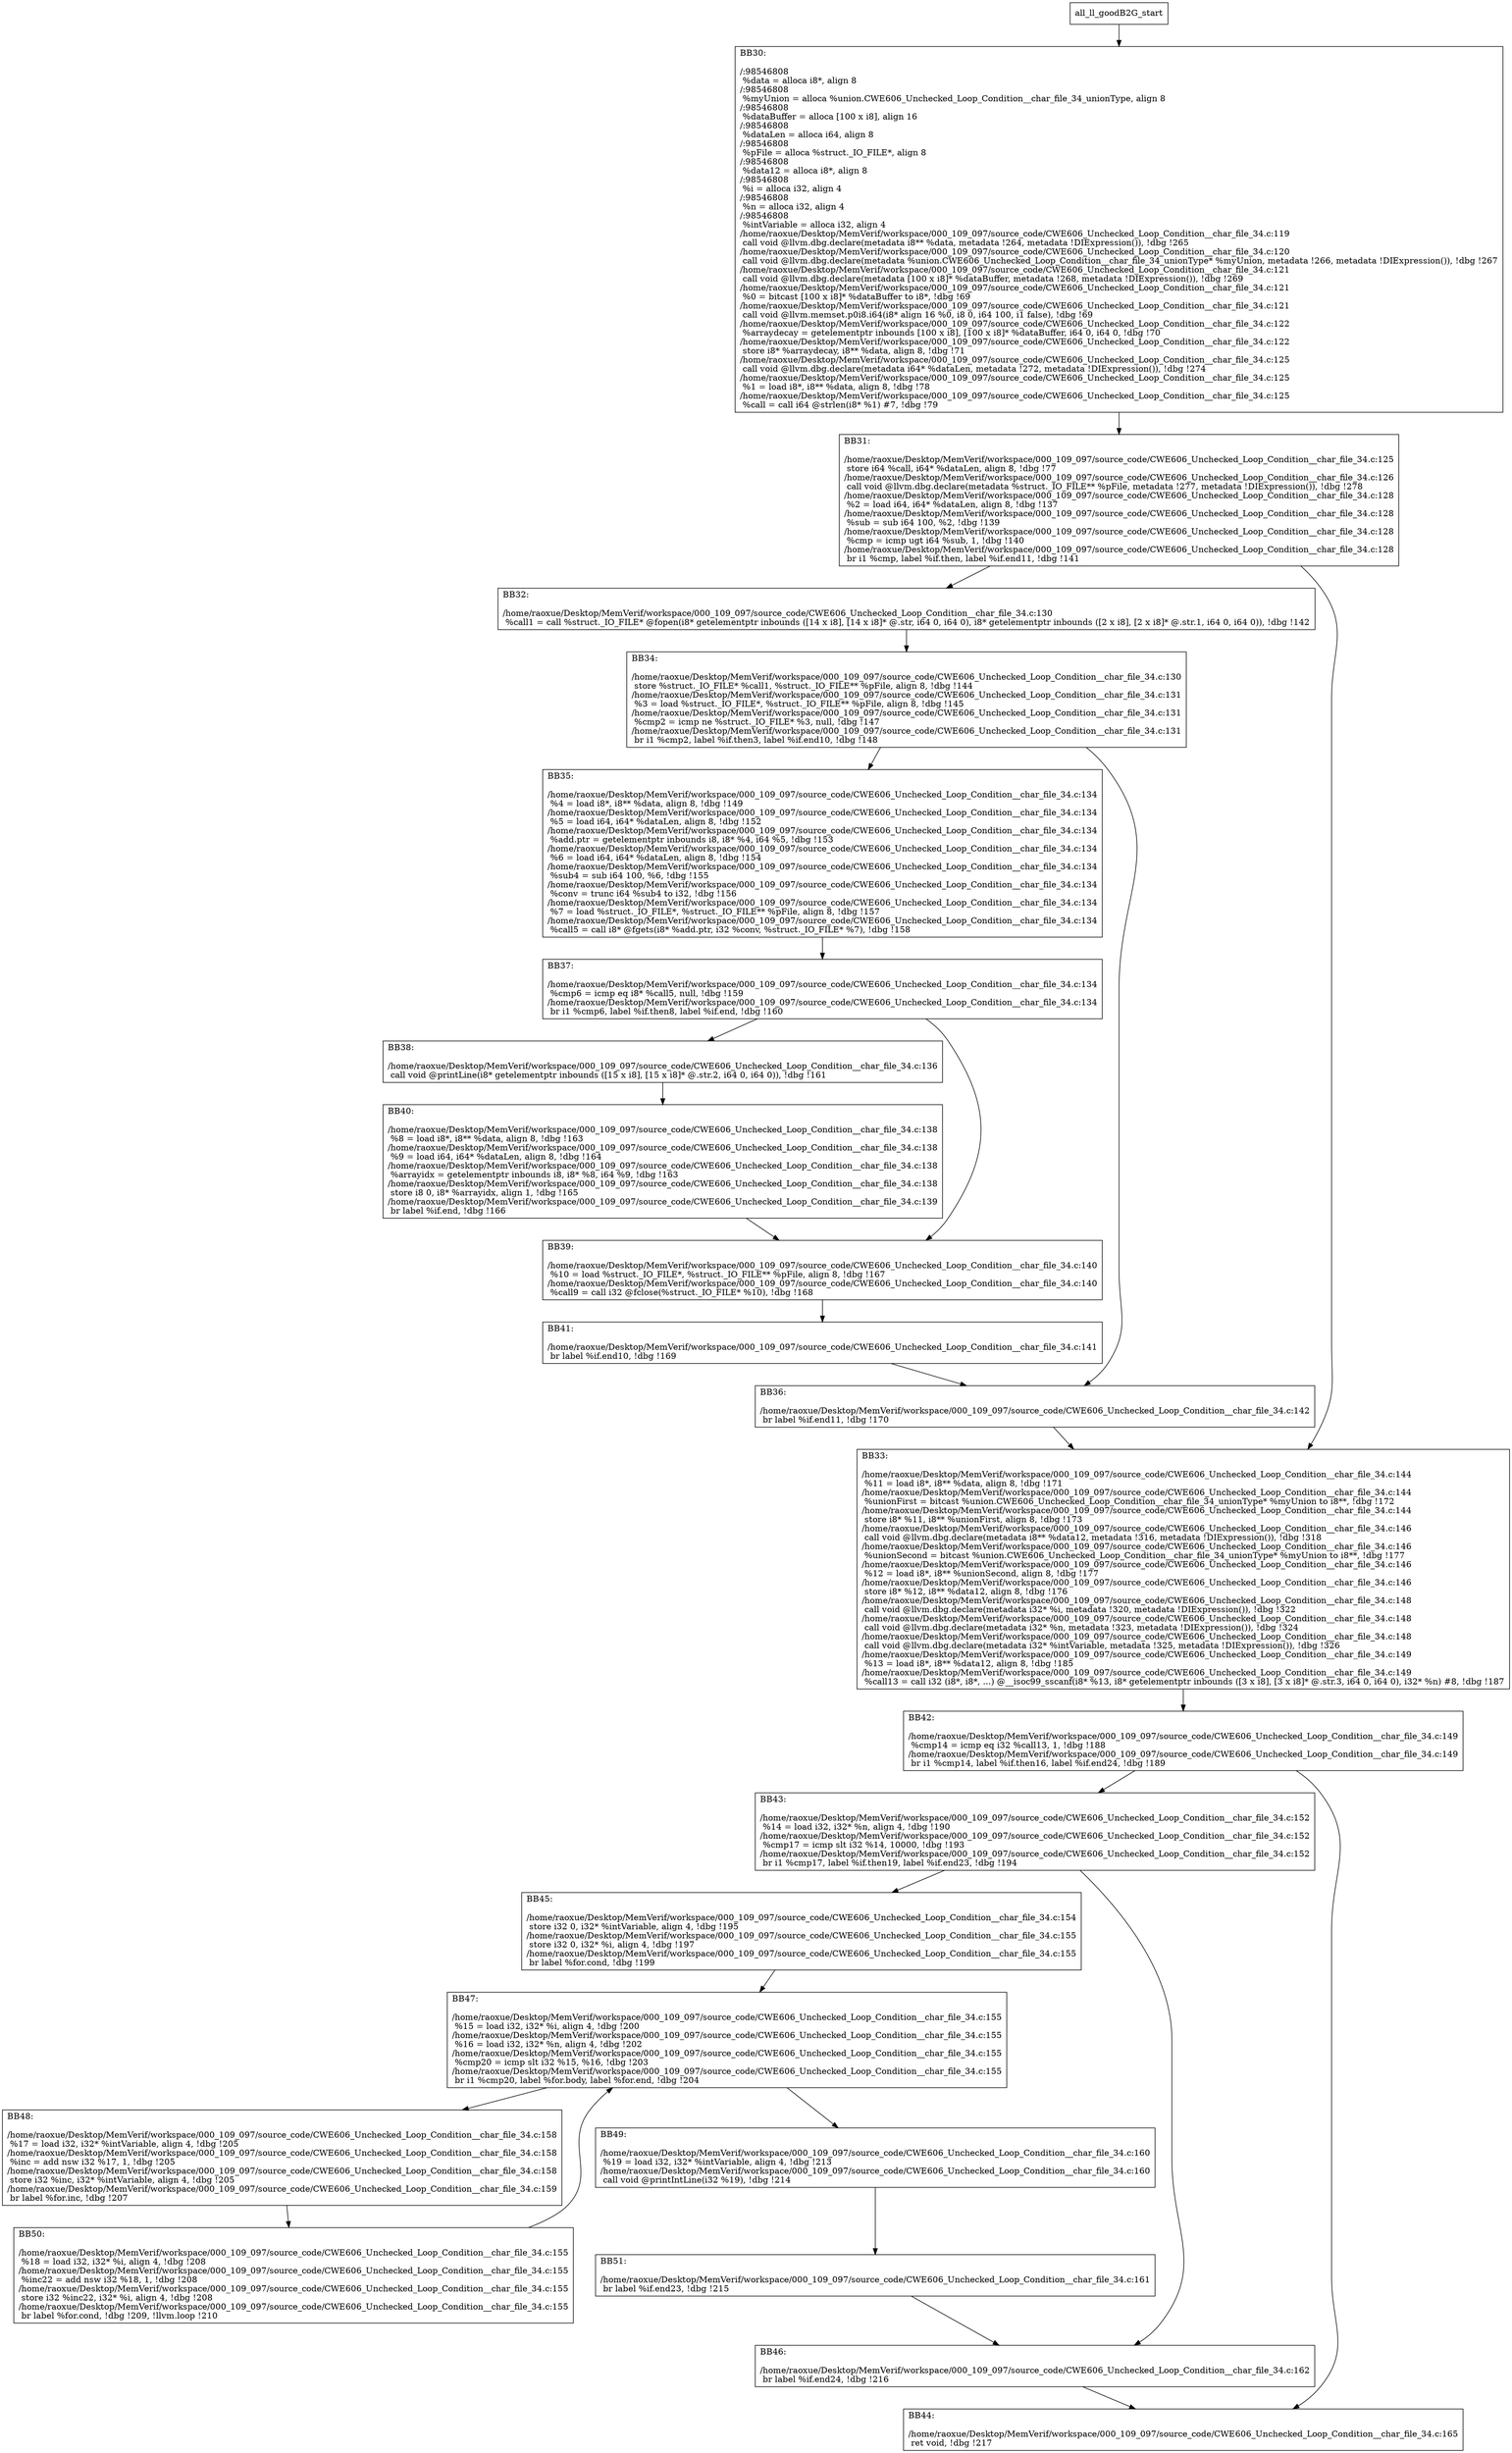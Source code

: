 digraph "CFG for'all_ll_goodB2G' function" {
	BBall_ll_goodB2G_start[shape=record,label="{all_ll_goodB2G_start}"];
	BBall_ll_goodB2G_start-> all_ll_goodB2GBB30;
	all_ll_goodB2GBB30 [shape=record, label="{BB30:\l\l/:98546808\l
  %data = alloca i8*, align 8\l
/:98546808\l
  %myUnion = alloca %union.CWE606_Unchecked_Loop_Condition__char_file_34_unionType, align 8\l
/:98546808\l
  %dataBuffer = alloca [100 x i8], align 16\l
/:98546808\l
  %dataLen = alloca i64, align 8\l
/:98546808\l
  %pFile = alloca %struct._IO_FILE*, align 8\l
/:98546808\l
  %data12 = alloca i8*, align 8\l
/:98546808\l
  %i = alloca i32, align 4\l
/:98546808\l
  %n = alloca i32, align 4\l
/:98546808\l
  %intVariable = alloca i32, align 4\l
/home/raoxue/Desktop/MemVerif/workspace/000_109_097/source_code/CWE606_Unchecked_Loop_Condition__char_file_34.c:119\l
  call void @llvm.dbg.declare(metadata i8** %data, metadata !264, metadata !DIExpression()), !dbg !265\l
/home/raoxue/Desktop/MemVerif/workspace/000_109_097/source_code/CWE606_Unchecked_Loop_Condition__char_file_34.c:120\l
  call void @llvm.dbg.declare(metadata %union.CWE606_Unchecked_Loop_Condition__char_file_34_unionType* %myUnion, metadata !266, metadata !DIExpression()), !dbg !267\l
/home/raoxue/Desktop/MemVerif/workspace/000_109_097/source_code/CWE606_Unchecked_Loop_Condition__char_file_34.c:121\l
  call void @llvm.dbg.declare(metadata [100 x i8]* %dataBuffer, metadata !268, metadata !DIExpression()), !dbg !269\l
/home/raoxue/Desktop/MemVerif/workspace/000_109_097/source_code/CWE606_Unchecked_Loop_Condition__char_file_34.c:121\l
  %0 = bitcast [100 x i8]* %dataBuffer to i8*, !dbg !69\l
/home/raoxue/Desktop/MemVerif/workspace/000_109_097/source_code/CWE606_Unchecked_Loop_Condition__char_file_34.c:121\l
  call void @llvm.memset.p0i8.i64(i8* align 16 %0, i8 0, i64 100, i1 false), !dbg !69\l
/home/raoxue/Desktop/MemVerif/workspace/000_109_097/source_code/CWE606_Unchecked_Loop_Condition__char_file_34.c:122\l
  %arraydecay = getelementptr inbounds [100 x i8], [100 x i8]* %dataBuffer, i64 0, i64 0, !dbg !70\l
/home/raoxue/Desktop/MemVerif/workspace/000_109_097/source_code/CWE606_Unchecked_Loop_Condition__char_file_34.c:122\l
  store i8* %arraydecay, i8** %data, align 8, !dbg !71\l
/home/raoxue/Desktop/MemVerif/workspace/000_109_097/source_code/CWE606_Unchecked_Loop_Condition__char_file_34.c:125\l
  call void @llvm.dbg.declare(metadata i64* %dataLen, metadata !272, metadata !DIExpression()), !dbg !274\l
/home/raoxue/Desktop/MemVerif/workspace/000_109_097/source_code/CWE606_Unchecked_Loop_Condition__char_file_34.c:125\l
  %1 = load i8*, i8** %data, align 8, !dbg !78\l
/home/raoxue/Desktop/MemVerif/workspace/000_109_097/source_code/CWE606_Unchecked_Loop_Condition__char_file_34.c:125\l
  %call = call i64 @strlen(i8* %1) #7, !dbg !79\l
}"];
	all_ll_goodB2GBB30-> all_ll_goodB2GBB31;
	all_ll_goodB2GBB31 [shape=record, label="{BB31:\l\l/home/raoxue/Desktop/MemVerif/workspace/000_109_097/source_code/CWE606_Unchecked_Loop_Condition__char_file_34.c:125\l
  store i64 %call, i64* %dataLen, align 8, !dbg !77\l
/home/raoxue/Desktop/MemVerif/workspace/000_109_097/source_code/CWE606_Unchecked_Loop_Condition__char_file_34.c:126\l
  call void @llvm.dbg.declare(metadata %struct._IO_FILE** %pFile, metadata !277, metadata !DIExpression()), !dbg !278\l
/home/raoxue/Desktop/MemVerif/workspace/000_109_097/source_code/CWE606_Unchecked_Loop_Condition__char_file_34.c:128\l
  %2 = load i64, i64* %dataLen, align 8, !dbg !137\l
/home/raoxue/Desktop/MemVerif/workspace/000_109_097/source_code/CWE606_Unchecked_Loop_Condition__char_file_34.c:128\l
  %sub = sub i64 100, %2, !dbg !139\l
/home/raoxue/Desktop/MemVerif/workspace/000_109_097/source_code/CWE606_Unchecked_Loop_Condition__char_file_34.c:128\l
  %cmp = icmp ugt i64 %sub, 1, !dbg !140\l
/home/raoxue/Desktop/MemVerif/workspace/000_109_097/source_code/CWE606_Unchecked_Loop_Condition__char_file_34.c:128\l
  br i1 %cmp, label %if.then, label %if.end11, !dbg !141\l
}"];
	all_ll_goodB2GBB31-> all_ll_goodB2GBB32;
	all_ll_goodB2GBB31-> all_ll_goodB2GBB33;
	all_ll_goodB2GBB32 [shape=record, label="{BB32:\l\l/home/raoxue/Desktop/MemVerif/workspace/000_109_097/source_code/CWE606_Unchecked_Loop_Condition__char_file_34.c:130\l
  %call1 = call %struct._IO_FILE* @fopen(i8* getelementptr inbounds ([14 x i8], [14 x i8]* @.str, i64 0, i64 0), i8* getelementptr inbounds ([2 x i8], [2 x i8]* @.str.1, i64 0, i64 0)), !dbg !142\l
}"];
	all_ll_goodB2GBB32-> all_ll_goodB2GBB34;
	all_ll_goodB2GBB34 [shape=record, label="{BB34:\l\l/home/raoxue/Desktop/MemVerif/workspace/000_109_097/source_code/CWE606_Unchecked_Loop_Condition__char_file_34.c:130\l
  store %struct._IO_FILE* %call1, %struct._IO_FILE** %pFile, align 8, !dbg !144\l
/home/raoxue/Desktop/MemVerif/workspace/000_109_097/source_code/CWE606_Unchecked_Loop_Condition__char_file_34.c:131\l
  %3 = load %struct._IO_FILE*, %struct._IO_FILE** %pFile, align 8, !dbg !145\l
/home/raoxue/Desktop/MemVerif/workspace/000_109_097/source_code/CWE606_Unchecked_Loop_Condition__char_file_34.c:131\l
  %cmp2 = icmp ne %struct._IO_FILE* %3, null, !dbg !147\l
/home/raoxue/Desktop/MemVerif/workspace/000_109_097/source_code/CWE606_Unchecked_Loop_Condition__char_file_34.c:131\l
  br i1 %cmp2, label %if.then3, label %if.end10, !dbg !148\l
}"];
	all_ll_goodB2GBB34-> all_ll_goodB2GBB35;
	all_ll_goodB2GBB34-> all_ll_goodB2GBB36;
	all_ll_goodB2GBB35 [shape=record, label="{BB35:\l\l/home/raoxue/Desktop/MemVerif/workspace/000_109_097/source_code/CWE606_Unchecked_Loop_Condition__char_file_34.c:134\l
  %4 = load i8*, i8** %data, align 8, !dbg !149\l
/home/raoxue/Desktop/MemVerif/workspace/000_109_097/source_code/CWE606_Unchecked_Loop_Condition__char_file_34.c:134\l
  %5 = load i64, i64* %dataLen, align 8, !dbg !152\l
/home/raoxue/Desktop/MemVerif/workspace/000_109_097/source_code/CWE606_Unchecked_Loop_Condition__char_file_34.c:134\l
  %add.ptr = getelementptr inbounds i8, i8* %4, i64 %5, !dbg !153\l
/home/raoxue/Desktop/MemVerif/workspace/000_109_097/source_code/CWE606_Unchecked_Loop_Condition__char_file_34.c:134\l
  %6 = load i64, i64* %dataLen, align 8, !dbg !154\l
/home/raoxue/Desktop/MemVerif/workspace/000_109_097/source_code/CWE606_Unchecked_Loop_Condition__char_file_34.c:134\l
  %sub4 = sub i64 100, %6, !dbg !155\l
/home/raoxue/Desktop/MemVerif/workspace/000_109_097/source_code/CWE606_Unchecked_Loop_Condition__char_file_34.c:134\l
  %conv = trunc i64 %sub4 to i32, !dbg !156\l
/home/raoxue/Desktop/MemVerif/workspace/000_109_097/source_code/CWE606_Unchecked_Loop_Condition__char_file_34.c:134\l
  %7 = load %struct._IO_FILE*, %struct._IO_FILE** %pFile, align 8, !dbg !157\l
/home/raoxue/Desktop/MemVerif/workspace/000_109_097/source_code/CWE606_Unchecked_Loop_Condition__char_file_34.c:134\l
  %call5 = call i8* @fgets(i8* %add.ptr, i32 %conv, %struct._IO_FILE* %7), !dbg !158\l
}"];
	all_ll_goodB2GBB35-> all_ll_goodB2GBB37;
	all_ll_goodB2GBB37 [shape=record, label="{BB37:\l\l/home/raoxue/Desktop/MemVerif/workspace/000_109_097/source_code/CWE606_Unchecked_Loop_Condition__char_file_34.c:134\l
  %cmp6 = icmp eq i8* %call5, null, !dbg !159\l
/home/raoxue/Desktop/MemVerif/workspace/000_109_097/source_code/CWE606_Unchecked_Loop_Condition__char_file_34.c:134\l
  br i1 %cmp6, label %if.then8, label %if.end, !dbg !160\l
}"];
	all_ll_goodB2GBB37-> all_ll_goodB2GBB38;
	all_ll_goodB2GBB37-> all_ll_goodB2GBB39;
	all_ll_goodB2GBB38 [shape=record, label="{BB38:\l\l/home/raoxue/Desktop/MemVerif/workspace/000_109_097/source_code/CWE606_Unchecked_Loop_Condition__char_file_34.c:136\l
  call void @printLine(i8* getelementptr inbounds ([15 x i8], [15 x i8]* @.str.2, i64 0, i64 0)), !dbg !161\l
}"];
	all_ll_goodB2GBB38-> all_ll_goodB2GBB40;
	all_ll_goodB2GBB40 [shape=record, label="{BB40:\l\l/home/raoxue/Desktop/MemVerif/workspace/000_109_097/source_code/CWE606_Unchecked_Loop_Condition__char_file_34.c:138\l
  %8 = load i8*, i8** %data, align 8, !dbg !163\l
/home/raoxue/Desktop/MemVerif/workspace/000_109_097/source_code/CWE606_Unchecked_Loop_Condition__char_file_34.c:138\l
  %9 = load i64, i64* %dataLen, align 8, !dbg !164\l
/home/raoxue/Desktop/MemVerif/workspace/000_109_097/source_code/CWE606_Unchecked_Loop_Condition__char_file_34.c:138\l
  %arrayidx = getelementptr inbounds i8, i8* %8, i64 %9, !dbg !163\l
/home/raoxue/Desktop/MemVerif/workspace/000_109_097/source_code/CWE606_Unchecked_Loop_Condition__char_file_34.c:138\l
  store i8 0, i8* %arrayidx, align 1, !dbg !165\l
/home/raoxue/Desktop/MemVerif/workspace/000_109_097/source_code/CWE606_Unchecked_Loop_Condition__char_file_34.c:139\l
  br label %if.end, !dbg !166\l
}"];
	all_ll_goodB2GBB40-> all_ll_goodB2GBB39;
	all_ll_goodB2GBB39 [shape=record, label="{BB39:\l\l/home/raoxue/Desktop/MemVerif/workspace/000_109_097/source_code/CWE606_Unchecked_Loop_Condition__char_file_34.c:140\l
  %10 = load %struct._IO_FILE*, %struct._IO_FILE** %pFile, align 8, !dbg !167\l
/home/raoxue/Desktop/MemVerif/workspace/000_109_097/source_code/CWE606_Unchecked_Loop_Condition__char_file_34.c:140\l
  %call9 = call i32 @fclose(%struct._IO_FILE* %10), !dbg !168\l
}"];
	all_ll_goodB2GBB39-> all_ll_goodB2GBB41;
	all_ll_goodB2GBB41 [shape=record, label="{BB41:\l\l/home/raoxue/Desktop/MemVerif/workspace/000_109_097/source_code/CWE606_Unchecked_Loop_Condition__char_file_34.c:141\l
  br label %if.end10, !dbg !169\l
}"];
	all_ll_goodB2GBB41-> all_ll_goodB2GBB36;
	all_ll_goodB2GBB36 [shape=record, label="{BB36:\l\l/home/raoxue/Desktop/MemVerif/workspace/000_109_097/source_code/CWE606_Unchecked_Loop_Condition__char_file_34.c:142\l
  br label %if.end11, !dbg !170\l
}"];
	all_ll_goodB2GBB36-> all_ll_goodB2GBB33;
	all_ll_goodB2GBB33 [shape=record, label="{BB33:\l\l/home/raoxue/Desktop/MemVerif/workspace/000_109_097/source_code/CWE606_Unchecked_Loop_Condition__char_file_34.c:144\l
  %11 = load i8*, i8** %data, align 8, !dbg !171\l
/home/raoxue/Desktop/MemVerif/workspace/000_109_097/source_code/CWE606_Unchecked_Loop_Condition__char_file_34.c:144\l
  %unionFirst = bitcast %union.CWE606_Unchecked_Loop_Condition__char_file_34_unionType* %myUnion to i8**, !dbg !172\l
/home/raoxue/Desktop/MemVerif/workspace/000_109_097/source_code/CWE606_Unchecked_Loop_Condition__char_file_34.c:144\l
  store i8* %11, i8** %unionFirst, align 8, !dbg !173\l
/home/raoxue/Desktop/MemVerif/workspace/000_109_097/source_code/CWE606_Unchecked_Loop_Condition__char_file_34.c:146\l
  call void @llvm.dbg.declare(metadata i8** %data12, metadata !316, metadata !DIExpression()), !dbg !318\l
/home/raoxue/Desktop/MemVerif/workspace/000_109_097/source_code/CWE606_Unchecked_Loop_Condition__char_file_34.c:146\l
  %unionSecond = bitcast %union.CWE606_Unchecked_Loop_Condition__char_file_34_unionType* %myUnion to i8**, !dbg !177\l
/home/raoxue/Desktop/MemVerif/workspace/000_109_097/source_code/CWE606_Unchecked_Loop_Condition__char_file_34.c:146\l
  %12 = load i8*, i8** %unionSecond, align 8, !dbg !177\l
/home/raoxue/Desktop/MemVerif/workspace/000_109_097/source_code/CWE606_Unchecked_Loop_Condition__char_file_34.c:146\l
  store i8* %12, i8** %data12, align 8, !dbg !176\l
/home/raoxue/Desktop/MemVerif/workspace/000_109_097/source_code/CWE606_Unchecked_Loop_Condition__char_file_34.c:148\l
  call void @llvm.dbg.declare(metadata i32* %i, metadata !320, metadata !DIExpression()), !dbg !322\l
/home/raoxue/Desktop/MemVerif/workspace/000_109_097/source_code/CWE606_Unchecked_Loop_Condition__char_file_34.c:148\l
  call void @llvm.dbg.declare(metadata i32* %n, metadata !323, metadata !DIExpression()), !dbg !324\l
/home/raoxue/Desktop/MemVerif/workspace/000_109_097/source_code/CWE606_Unchecked_Loop_Condition__char_file_34.c:148\l
  call void @llvm.dbg.declare(metadata i32* %intVariable, metadata !325, metadata !DIExpression()), !dbg !326\l
/home/raoxue/Desktop/MemVerif/workspace/000_109_097/source_code/CWE606_Unchecked_Loop_Condition__char_file_34.c:149\l
  %13 = load i8*, i8** %data12, align 8, !dbg !185\l
/home/raoxue/Desktop/MemVerif/workspace/000_109_097/source_code/CWE606_Unchecked_Loop_Condition__char_file_34.c:149\l
  %call13 = call i32 (i8*, i8*, ...) @__isoc99_sscanf(i8* %13, i8* getelementptr inbounds ([3 x i8], [3 x i8]* @.str.3, i64 0, i64 0), i32* %n) #8, !dbg !187\l
}"];
	all_ll_goodB2GBB33-> all_ll_goodB2GBB42;
	all_ll_goodB2GBB42 [shape=record, label="{BB42:\l\l/home/raoxue/Desktop/MemVerif/workspace/000_109_097/source_code/CWE606_Unchecked_Loop_Condition__char_file_34.c:149\l
  %cmp14 = icmp eq i32 %call13, 1, !dbg !188\l
/home/raoxue/Desktop/MemVerif/workspace/000_109_097/source_code/CWE606_Unchecked_Loop_Condition__char_file_34.c:149\l
  br i1 %cmp14, label %if.then16, label %if.end24, !dbg !189\l
}"];
	all_ll_goodB2GBB42-> all_ll_goodB2GBB43;
	all_ll_goodB2GBB42-> all_ll_goodB2GBB44;
	all_ll_goodB2GBB43 [shape=record, label="{BB43:\l\l/home/raoxue/Desktop/MemVerif/workspace/000_109_097/source_code/CWE606_Unchecked_Loop_Condition__char_file_34.c:152\l
  %14 = load i32, i32* %n, align 4, !dbg !190\l
/home/raoxue/Desktop/MemVerif/workspace/000_109_097/source_code/CWE606_Unchecked_Loop_Condition__char_file_34.c:152\l
  %cmp17 = icmp slt i32 %14, 10000, !dbg !193\l
/home/raoxue/Desktop/MemVerif/workspace/000_109_097/source_code/CWE606_Unchecked_Loop_Condition__char_file_34.c:152\l
  br i1 %cmp17, label %if.then19, label %if.end23, !dbg !194\l
}"];
	all_ll_goodB2GBB43-> all_ll_goodB2GBB45;
	all_ll_goodB2GBB43-> all_ll_goodB2GBB46;
	all_ll_goodB2GBB45 [shape=record, label="{BB45:\l\l/home/raoxue/Desktop/MemVerif/workspace/000_109_097/source_code/CWE606_Unchecked_Loop_Condition__char_file_34.c:154\l
  store i32 0, i32* %intVariable, align 4, !dbg !195\l
/home/raoxue/Desktop/MemVerif/workspace/000_109_097/source_code/CWE606_Unchecked_Loop_Condition__char_file_34.c:155\l
  store i32 0, i32* %i, align 4, !dbg !197\l
/home/raoxue/Desktop/MemVerif/workspace/000_109_097/source_code/CWE606_Unchecked_Loop_Condition__char_file_34.c:155\l
  br label %for.cond, !dbg !199\l
}"];
	all_ll_goodB2GBB45-> all_ll_goodB2GBB47;
	all_ll_goodB2GBB47 [shape=record, label="{BB47:\l\l/home/raoxue/Desktop/MemVerif/workspace/000_109_097/source_code/CWE606_Unchecked_Loop_Condition__char_file_34.c:155\l
  %15 = load i32, i32* %i, align 4, !dbg !200\l
/home/raoxue/Desktop/MemVerif/workspace/000_109_097/source_code/CWE606_Unchecked_Loop_Condition__char_file_34.c:155\l
  %16 = load i32, i32* %n, align 4, !dbg !202\l
/home/raoxue/Desktop/MemVerif/workspace/000_109_097/source_code/CWE606_Unchecked_Loop_Condition__char_file_34.c:155\l
  %cmp20 = icmp slt i32 %15, %16, !dbg !203\l
/home/raoxue/Desktop/MemVerif/workspace/000_109_097/source_code/CWE606_Unchecked_Loop_Condition__char_file_34.c:155\l
  br i1 %cmp20, label %for.body, label %for.end, !dbg !204\l
}"];
	all_ll_goodB2GBB47-> all_ll_goodB2GBB48;
	all_ll_goodB2GBB47-> all_ll_goodB2GBB49;
	all_ll_goodB2GBB48 [shape=record, label="{BB48:\l\l/home/raoxue/Desktop/MemVerif/workspace/000_109_097/source_code/CWE606_Unchecked_Loop_Condition__char_file_34.c:158\l
  %17 = load i32, i32* %intVariable, align 4, !dbg !205\l
/home/raoxue/Desktop/MemVerif/workspace/000_109_097/source_code/CWE606_Unchecked_Loop_Condition__char_file_34.c:158\l
  %inc = add nsw i32 %17, 1, !dbg !205\l
/home/raoxue/Desktop/MemVerif/workspace/000_109_097/source_code/CWE606_Unchecked_Loop_Condition__char_file_34.c:158\l
  store i32 %inc, i32* %intVariable, align 4, !dbg !205\l
/home/raoxue/Desktop/MemVerif/workspace/000_109_097/source_code/CWE606_Unchecked_Loop_Condition__char_file_34.c:159\l
  br label %for.inc, !dbg !207\l
}"];
	all_ll_goodB2GBB48-> all_ll_goodB2GBB50;
	all_ll_goodB2GBB50 [shape=record, label="{BB50:\l\l/home/raoxue/Desktop/MemVerif/workspace/000_109_097/source_code/CWE606_Unchecked_Loop_Condition__char_file_34.c:155\l
  %18 = load i32, i32* %i, align 4, !dbg !208\l
/home/raoxue/Desktop/MemVerif/workspace/000_109_097/source_code/CWE606_Unchecked_Loop_Condition__char_file_34.c:155\l
  %inc22 = add nsw i32 %18, 1, !dbg !208\l
/home/raoxue/Desktop/MemVerif/workspace/000_109_097/source_code/CWE606_Unchecked_Loop_Condition__char_file_34.c:155\l
  store i32 %inc22, i32* %i, align 4, !dbg !208\l
/home/raoxue/Desktop/MemVerif/workspace/000_109_097/source_code/CWE606_Unchecked_Loop_Condition__char_file_34.c:155\l
  br label %for.cond, !dbg !209, !llvm.loop !210\l
}"];
	all_ll_goodB2GBB50-> all_ll_goodB2GBB47;
	all_ll_goodB2GBB49 [shape=record, label="{BB49:\l\l/home/raoxue/Desktop/MemVerif/workspace/000_109_097/source_code/CWE606_Unchecked_Loop_Condition__char_file_34.c:160\l
  %19 = load i32, i32* %intVariable, align 4, !dbg !213\l
/home/raoxue/Desktop/MemVerif/workspace/000_109_097/source_code/CWE606_Unchecked_Loop_Condition__char_file_34.c:160\l
  call void @printIntLine(i32 %19), !dbg !214\l
}"];
	all_ll_goodB2GBB49-> all_ll_goodB2GBB51;
	all_ll_goodB2GBB51 [shape=record, label="{BB51:\l\l/home/raoxue/Desktop/MemVerif/workspace/000_109_097/source_code/CWE606_Unchecked_Loop_Condition__char_file_34.c:161\l
  br label %if.end23, !dbg !215\l
}"];
	all_ll_goodB2GBB51-> all_ll_goodB2GBB46;
	all_ll_goodB2GBB46 [shape=record, label="{BB46:\l\l/home/raoxue/Desktop/MemVerif/workspace/000_109_097/source_code/CWE606_Unchecked_Loop_Condition__char_file_34.c:162\l
  br label %if.end24, !dbg !216\l
}"];
	all_ll_goodB2GBB46-> all_ll_goodB2GBB44;
	all_ll_goodB2GBB44 [shape=record, label="{BB44:\l\l/home/raoxue/Desktop/MemVerif/workspace/000_109_097/source_code/CWE606_Unchecked_Loop_Condition__char_file_34.c:165\l
  ret void, !dbg !217\l
}"];
}
